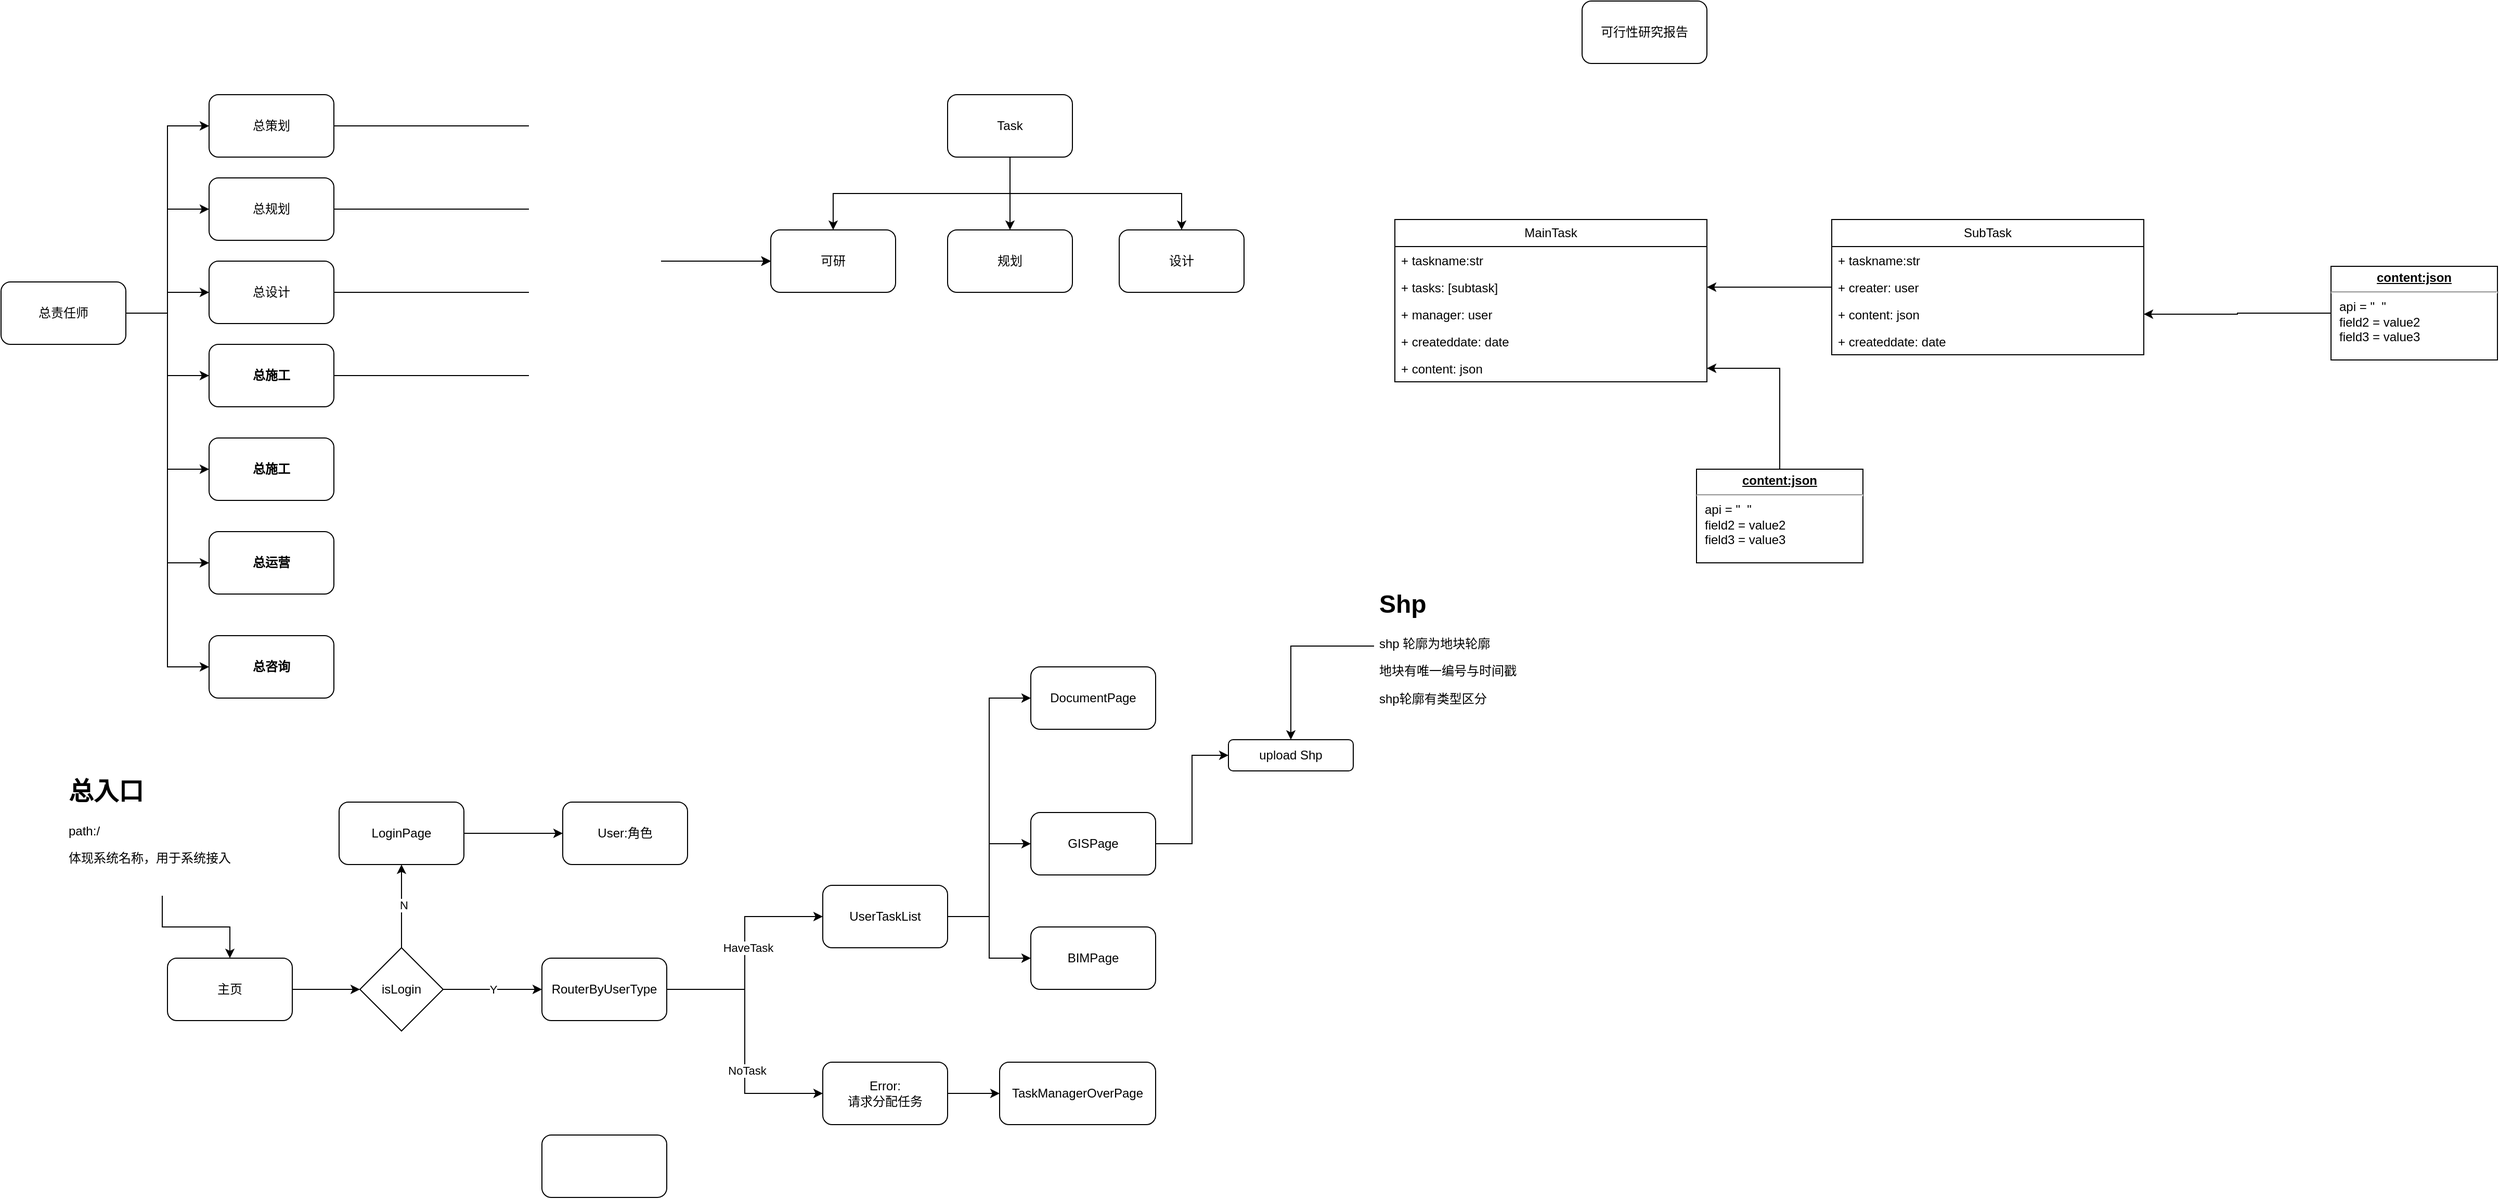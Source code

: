 <mxfile version="21.2.9" type="github">
  <diagram name="Page-1" id="kg5Vm6Oi2As0jij2HQP2">
    <mxGraphModel dx="825" dy="1592" grid="1" gridSize="10" guides="1" tooltips="1" connect="1" arrows="1" fold="1" page="1" pageScale="1" pageWidth="850" pageHeight="1100" math="0" shadow="0">
      <root>
        <mxCell id="0" />
        <mxCell id="1" parent="0" />
        <mxCell id="bjH7fD4pgpkKv8-tsCGC-4" style="edgeStyle=orthogonalEdgeStyle;rounded=0;orthogonalLoop=1;jettySize=auto;html=1;entryX=0;entryY=0.5;entryDx=0;entryDy=0;" parent="1" source="bjH7fD4pgpkKv8-tsCGC-1" target="bjH7fD4pgpkKv8-tsCGC-2" edge="1">
          <mxGeometry relative="1" as="geometry" />
        </mxCell>
        <mxCell id="bjH7fD4pgpkKv8-tsCGC-6" style="edgeStyle=orthogonalEdgeStyle;rounded=0;orthogonalLoop=1;jettySize=auto;html=1;" parent="1" source="bjH7fD4pgpkKv8-tsCGC-1" target="bjH7fD4pgpkKv8-tsCGC-5" edge="1">
          <mxGeometry relative="1" as="geometry" />
        </mxCell>
        <mxCell id="bjH7fD4pgpkKv8-tsCGC-8" style="edgeStyle=orthogonalEdgeStyle;rounded=0;orthogonalLoop=1;jettySize=auto;html=1;entryX=0;entryY=0.5;entryDx=0;entryDy=0;" parent="1" source="bjH7fD4pgpkKv8-tsCGC-1" target="bjH7fD4pgpkKv8-tsCGC-7" edge="1">
          <mxGeometry relative="1" as="geometry" />
        </mxCell>
        <mxCell id="bjH7fD4pgpkKv8-tsCGC-10" style="edgeStyle=orthogonalEdgeStyle;rounded=0;orthogonalLoop=1;jettySize=auto;html=1;entryX=0;entryY=0.5;entryDx=0;entryDy=0;" parent="1" source="bjH7fD4pgpkKv8-tsCGC-1" target="bjH7fD4pgpkKv8-tsCGC-9" edge="1">
          <mxGeometry relative="1" as="geometry" />
        </mxCell>
        <mxCell id="bjH7fD4pgpkKv8-tsCGC-12" style="edgeStyle=orthogonalEdgeStyle;rounded=0;orthogonalLoop=1;jettySize=auto;html=1;entryX=0;entryY=0.5;entryDx=0;entryDy=0;" parent="1" source="bjH7fD4pgpkKv8-tsCGC-1" target="bjH7fD4pgpkKv8-tsCGC-11" edge="1">
          <mxGeometry relative="1" as="geometry" />
        </mxCell>
        <mxCell id="bjH7fD4pgpkKv8-tsCGC-14" style="edgeStyle=orthogonalEdgeStyle;rounded=0;orthogonalLoop=1;jettySize=auto;html=1;entryX=0;entryY=0.5;entryDx=0;entryDy=0;" parent="1" source="bjH7fD4pgpkKv8-tsCGC-1" target="bjH7fD4pgpkKv8-tsCGC-13" edge="1">
          <mxGeometry relative="1" as="geometry" />
        </mxCell>
        <mxCell id="bjH7fD4pgpkKv8-tsCGC-16" style="edgeStyle=orthogonalEdgeStyle;rounded=0;orthogonalLoop=1;jettySize=auto;html=1;entryX=0;entryY=0.5;entryDx=0;entryDy=0;" parent="1" source="bjH7fD4pgpkKv8-tsCGC-1" target="bjH7fD4pgpkKv8-tsCGC-15" edge="1">
          <mxGeometry relative="1" as="geometry" />
        </mxCell>
        <mxCell id="bjH7fD4pgpkKv8-tsCGC-1" value="总责任师" style="rounded=1;whiteSpace=wrap;html=1;" parent="1" vertex="1">
          <mxGeometry x="80" y="220" width="120" height="60" as="geometry" />
        </mxCell>
        <mxCell id="bjH7fD4pgpkKv8-tsCGC-25" style="edgeStyle=orthogonalEdgeStyle;rounded=0;orthogonalLoop=1;jettySize=auto;html=1;" parent="1" source="bjH7fD4pgpkKv8-tsCGC-2" target="bjH7fD4pgpkKv8-tsCGC-20" edge="1">
          <mxGeometry relative="1" as="geometry" />
        </mxCell>
        <mxCell id="bjH7fD4pgpkKv8-tsCGC-2" value="总规划" style="rounded=1;whiteSpace=wrap;html=1;" parent="1" vertex="1">
          <mxGeometry x="280" y="120" width="120" height="60" as="geometry" />
        </mxCell>
        <mxCell id="bjH7fD4pgpkKv8-tsCGC-26" style="edgeStyle=orthogonalEdgeStyle;rounded=0;orthogonalLoop=1;jettySize=auto;html=1;entryX=0;entryY=0.5;entryDx=0;entryDy=0;" parent="1" source="bjH7fD4pgpkKv8-tsCGC-5" target="bjH7fD4pgpkKv8-tsCGC-20" edge="1">
          <mxGeometry relative="1" as="geometry" />
        </mxCell>
        <mxCell id="bjH7fD4pgpkKv8-tsCGC-5" value="总设计" style="rounded=1;whiteSpace=wrap;html=1;" parent="1" vertex="1">
          <mxGeometry x="280" y="200" width="120" height="60" as="geometry" />
        </mxCell>
        <mxCell id="bjH7fD4pgpkKv8-tsCGC-27" style="edgeStyle=orthogonalEdgeStyle;rounded=0;orthogonalLoop=1;jettySize=auto;html=1;entryX=0;entryY=0.5;entryDx=0;entryDy=0;" parent="1" source="bjH7fD4pgpkKv8-tsCGC-7" target="bjH7fD4pgpkKv8-tsCGC-20" edge="1">
          <mxGeometry relative="1" as="geometry" />
        </mxCell>
        <mxCell id="bjH7fD4pgpkKv8-tsCGC-7" value="总施工" style="rounded=1;whiteSpace=wrap;html=1;fontStyle=1" parent="1" vertex="1">
          <mxGeometry x="280" y="280" width="120" height="60" as="geometry" />
        </mxCell>
        <mxCell id="bjH7fD4pgpkKv8-tsCGC-9" value="总施工" style="rounded=1;whiteSpace=wrap;html=1;fontStyle=1" parent="1" vertex="1">
          <mxGeometry x="280" y="370" width="120" height="60" as="geometry" />
        </mxCell>
        <mxCell id="bjH7fD4pgpkKv8-tsCGC-24" style="edgeStyle=orthogonalEdgeStyle;rounded=0;orthogonalLoop=1;jettySize=auto;html=1;entryX=0;entryY=0.5;entryDx=0;entryDy=0;" parent="1" source="bjH7fD4pgpkKv8-tsCGC-11" target="bjH7fD4pgpkKv8-tsCGC-20" edge="1">
          <mxGeometry relative="1" as="geometry" />
        </mxCell>
        <mxCell id="bjH7fD4pgpkKv8-tsCGC-11" value="总策划" style="rounded=1;whiteSpace=wrap;html=1;" parent="1" vertex="1">
          <mxGeometry x="280" y="40" width="120" height="60" as="geometry" />
        </mxCell>
        <mxCell id="bjH7fD4pgpkKv8-tsCGC-13" value="总运营" style="rounded=1;whiteSpace=wrap;html=1;fontStyle=1" parent="1" vertex="1">
          <mxGeometry x="280" y="460" width="120" height="60" as="geometry" />
        </mxCell>
        <mxCell id="bjH7fD4pgpkKv8-tsCGC-15" value="总咨询" style="rounded=1;whiteSpace=wrap;html=1;fontStyle=1" parent="1" vertex="1">
          <mxGeometry x="280" y="560" width="120" height="60" as="geometry" />
        </mxCell>
        <mxCell id="bjH7fD4pgpkKv8-tsCGC-21" style="edgeStyle=orthogonalEdgeStyle;rounded=0;orthogonalLoop=1;jettySize=auto;html=1;exitX=0.5;exitY=1;exitDx=0;exitDy=0;" parent="1" source="bjH7fD4pgpkKv8-tsCGC-19" target="bjH7fD4pgpkKv8-tsCGC-20" edge="1">
          <mxGeometry relative="1" as="geometry" />
        </mxCell>
        <mxCell id="bjH7fD4pgpkKv8-tsCGC-23" style="edgeStyle=orthogonalEdgeStyle;rounded=0;orthogonalLoop=1;jettySize=auto;html=1;exitX=0.5;exitY=1;exitDx=0;exitDy=0;" parent="1" source="bjH7fD4pgpkKv8-tsCGC-19" target="bjH7fD4pgpkKv8-tsCGC-22" edge="1">
          <mxGeometry relative="1" as="geometry" />
        </mxCell>
        <mxCell id="bjH7fD4pgpkKv8-tsCGC-29" style="edgeStyle=orthogonalEdgeStyle;rounded=0;orthogonalLoop=1;jettySize=auto;html=1;" parent="1" source="bjH7fD4pgpkKv8-tsCGC-19" target="bjH7fD4pgpkKv8-tsCGC-28" edge="1">
          <mxGeometry relative="1" as="geometry" />
        </mxCell>
        <mxCell id="bjH7fD4pgpkKv8-tsCGC-19" value="&lt;div&gt;Task&lt;/div&gt;" style="rounded=1;whiteSpace=wrap;html=1;" parent="1" vertex="1">
          <mxGeometry x="990" y="40" width="120" height="60" as="geometry" />
        </mxCell>
        <mxCell id="bjH7fD4pgpkKv8-tsCGC-20" value="可研" style="rounded=1;whiteSpace=wrap;html=1;" parent="1" vertex="1">
          <mxGeometry x="820" y="170" width="120" height="60" as="geometry" />
        </mxCell>
        <mxCell id="bjH7fD4pgpkKv8-tsCGC-22" value="设计" style="rounded=1;whiteSpace=wrap;html=1;" parent="1" vertex="1">
          <mxGeometry x="1155" y="170" width="120" height="60" as="geometry" />
        </mxCell>
        <mxCell id="bjH7fD4pgpkKv8-tsCGC-28" value="规划" style="rounded=1;whiteSpace=wrap;html=1;" parent="1" vertex="1">
          <mxGeometry x="990" y="170" width="120" height="60" as="geometry" />
        </mxCell>
        <mxCell id="bjH7fD4pgpkKv8-tsCGC-30" value="MainTask" style="swimlane;fontStyle=0;childLayout=stackLayout;horizontal=1;startSize=26;fillColor=none;horizontalStack=0;resizeParent=1;resizeParentMax=0;resizeLast=0;collapsible=1;marginBottom=0;whiteSpace=wrap;html=1;" parent="1" vertex="1">
          <mxGeometry x="1420" y="160" width="300" height="156" as="geometry" />
        </mxCell>
        <mxCell id="bjH7fD4pgpkKv8-tsCGC-31" value="+ taskname:str " style="text;strokeColor=none;fillColor=none;align=left;verticalAlign=top;spacingLeft=4;spacingRight=4;overflow=hidden;rotatable=0;points=[[0,0.5],[1,0.5]];portConstraint=eastwest;whiteSpace=wrap;html=1;" parent="bjH7fD4pgpkKv8-tsCGC-30" vertex="1">
          <mxGeometry y="26" width="300" height="26" as="geometry" />
        </mxCell>
        <mxCell id="bjH7fD4pgpkKv8-tsCGC-32" value="+ tasks: [subtask]" style="text;strokeColor=none;fillColor=none;align=left;verticalAlign=top;spacingLeft=4;spacingRight=4;overflow=hidden;rotatable=0;points=[[0,0.5],[1,0.5]];portConstraint=eastwest;whiteSpace=wrap;html=1;" parent="bjH7fD4pgpkKv8-tsCGC-30" vertex="1">
          <mxGeometry y="52" width="300" height="26" as="geometry" />
        </mxCell>
        <mxCell id="bjH7fD4pgpkKv8-tsCGC-33" value="+ manager: user" style="text;strokeColor=none;fillColor=none;align=left;verticalAlign=top;spacingLeft=4;spacingRight=4;overflow=hidden;rotatable=0;points=[[0,0.5],[1,0.5]];portConstraint=eastwest;whiteSpace=wrap;html=1;" parent="bjH7fD4pgpkKv8-tsCGC-30" vertex="1">
          <mxGeometry y="78" width="300" height="26" as="geometry" />
        </mxCell>
        <mxCell id="bjH7fD4pgpkKv8-tsCGC-34" value="+ createddate: date" style="text;strokeColor=none;fillColor=none;align=left;verticalAlign=top;spacingLeft=4;spacingRight=4;overflow=hidden;rotatable=0;points=[[0,0.5],[1,0.5]];portConstraint=eastwest;whiteSpace=wrap;html=1;" parent="bjH7fD4pgpkKv8-tsCGC-30" vertex="1">
          <mxGeometry y="104" width="300" height="26" as="geometry" />
        </mxCell>
        <mxCell id="P-U0Wpn6DT08h_m5SRkQ-1" value="+ content: json" style="text;strokeColor=none;fillColor=none;align=left;verticalAlign=top;spacingLeft=4;spacingRight=4;overflow=hidden;rotatable=0;points=[[0,0.5],[1,0.5]];portConstraint=eastwest;whiteSpace=wrap;html=1;" parent="bjH7fD4pgpkKv8-tsCGC-30" vertex="1">
          <mxGeometry y="130" width="300" height="26" as="geometry" />
        </mxCell>
        <mxCell id="bjH7fD4pgpkKv8-tsCGC-51" style="edgeStyle=orthogonalEdgeStyle;rounded=0;orthogonalLoop=1;jettySize=auto;html=1;entryX=1;entryY=0.5;entryDx=0;entryDy=0;" parent="1" source="bjH7fD4pgpkKv8-tsCGC-35" target="bjH7fD4pgpkKv8-tsCGC-32" edge="1">
          <mxGeometry relative="1" as="geometry">
            <mxPoint x="1750" y="180" as="targetPoint" />
          </mxGeometry>
        </mxCell>
        <mxCell id="bjH7fD4pgpkKv8-tsCGC-35" value="SubTask" style="swimlane;fontStyle=0;childLayout=stackLayout;horizontal=1;startSize=26;fillColor=none;horizontalStack=0;resizeParent=1;resizeParentMax=0;resizeLast=0;collapsible=1;marginBottom=0;whiteSpace=wrap;html=1;" parent="1" vertex="1">
          <mxGeometry x="1840" y="160" width="300" height="130" as="geometry" />
        </mxCell>
        <mxCell id="bjH7fD4pgpkKv8-tsCGC-36" value="+ taskname:str " style="text;strokeColor=none;fillColor=none;align=left;verticalAlign=top;spacingLeft=4;spacingRight=4;overflow=hidden;rotatable=0;points=[[0,0.5],[1,0.5]];portConstraint=eastwest;whiteSpace=wrap;html=1;" parent="bjH7fD4pgpkKv8-tsCGC-35" vertex="1">
          <mxGeometry y="26" width="300" height="26" as="geometry" />
        </mxCell>
        <mxCell id="bjH7fD4pgpkKv8-tsCGC-37" value="+ creater: user" style="text;strokeColor=none;fillColor=none;align=left;verticalAlign=top;spacingLeft=4;spacingRight=4;overflow=hidden;rotatable=0;points=[[0,0.5],[1,0.5]];portConstraint=eastwest;whiteSpace=wrap;html=1;" parent="bjH7fD4pgpkKv8-tsCGC-35" vertex="1">
          <mxGeometry y="52" width="300" height="26" as="geometry" />
        </mxCell>
        <mxCell id="bjH7fD4pgpkKv8-tsCGC-38" value="+ content: json" style="text;strokeColor=none;fillColor=none;align=left;verticalAlign=top;spacingLeft=4;spacingRight=4;overflow=hidden;rotatable=0;points=[[0,0.5],[1,0.5]];portConstraint=eastwest;whiteSpace=wrap;html=1;" parent="bjH7fD4pgpkKv8-tsCGC-35" vertex="1">
          <mxGeometry y="78" width="300" height="26" as="geometry" />
        </mxCell>
        <mxCell id="bjH7fD4pgpkKv8-tsCGC-39" value="+ createddate: date" style="text;strokeColor=none;fillColor=none;align=left;verticalAlign=top;spacingLeft=4;spacingRight=4;overflow=hidden;rotatable=0;points=[[0,0.5],[1,0.5]];portConstraint=eastwest;whiteSpace=wrap;html=1;" parent="bjH7fD4pgpkKv8-tsCGC-35" vertex="1">
          <mxGeometry y="104" width="300" height="26" as="geometry" />
        </mxCell>
        <mxCell id="bjH7fD4pgpkKv8-tsCGC-50" style="edgeStyle=orthogonalEdgeStyle;rounded=0;orthogonalLoop=1;jettySize=auto;html=1;" parent="1" source="bjH7fD4pgpkKv8-tsCGC-48" target="bjH7fD4pgpkKv8-tsCGC-38" edge="1">
          <mxGeometry relative="1" as="geometry" />
        </mxCell>
        <mxCell id="bjH7fD4pgpkKv8-tsCGC-48" value="&lt;p style=&quot;margin:0px;margin-top:4px;text-align:center;text-decoration:underline;&quot;&gt;&lt;b&gt;content:json&lt;/b&gt;&lt;/p&gt;&lt;hr&gt;&lt;p style=&quot;margin:0px;margin-left:8px;&quot;&gt;api = &quot;&amp;nbsp; &quot;&lt;br&gt;field2 = value2&lt;br&gt;field3 = value3&lt;/p&gt;" style="verticalAlign=top;align=left;overflow=fill;fontSize=12;fontFamily=Helvetica;html=1;whiteSpace=wrap;" parent="1" vertex="1">
          <mxGeometry x="2320" y="205" width="160" height="90" as="geometry" />
        </mxCell>
        <mxCell id="P-U0Wpn6DT08h_m5SRkQ-3" style="edgeStyle=orthogonalEdgeStyle;rounded=0;orthogonalLoop=1;jettySize=auto;html=1;" parent="1" source="P-U0Wpn6DT08h_m5SRkQ-2" target="P-U0Wpn6DT08h_m5SRkQ-1" edge="1">
          <mxGeometry relative="1" as="geometry" />
        </mxCell>
        <mxCell id="P-U0Wpn6DT08h_m5SRkQ-2" value="&lt;p style=&quot;margin:0px;margin-top:4px;text-align:center;text-decoration:underline;&quot;&gt;&lt;b&gt;content:json&lt;/b&gt;&lt;/p&gt;&lt;hr&gt;&lt;p style=&quot;margin:0px;margin-left:8px;&quot;&gt;api = &quot;&amp;nbsp; &quot;&lt;br&gt;field2 = value2&lt;br&gt;field3 = value3&lt;/p&gt;" style="verticalAlign=top;align=left;overflow=fill;fontSize=12;fontFamily=Helvetica;html=1;whiteSpace=wrap;" parent="1" vertex="1">
          <mxGeometry x="1710" y="400" width="160" height="90" as="geometry" />
        </mxCell>
        <mxCell id="P-U0Wpn6DT08h_m5SRkQ-4" value="可行性研究报告" style="rounded=1;whiteSpace=wrap;html=1;" parent="1" vertex="1">
          <mxGeometry x="1600" y="-50" width="120" height="60" as="geometry" />
        </mxCell>
        <mxCell id="kQl6Yx525VU06WIrC9I_-7" style="edgeStyle=orthogonalEdgeStyle;rounded=0;orthogonalLoop=1;jettySize=auto;html=1;entryX=0;entryY=0.5;entryDx=0;entryDy=0;" parent="1" source="kQl6Yx525VU06WIrC9I_-1" target="kQl6Yx525VU06WIrC9I_-6" edge="1">
          <mxGeometry relative="1" as="geometry" />
        </mxCell>
        <mxCell id="kQl6Yx525VU06WIrC9I_-1" value="主页" style="rounded=1;whiteSpace=wrap;html=1;" parent="1" vertex="1">
          <mxGeometry x="240" y="870" width="120" height="60" as="geometry" />
        </mxCell>
        <mxCell id="kQl6Yx525VU06WIrC9I_-3" style="edgeStyle=orthogonalEdgeStyle;rounded=0;orthogonalLoop=1;jettySize=auto;html=1;entryX=0.5;entryY=0;entryDx=0;entryDy=0;" parent="1" source="kQl6Yx525VU06WIrC9I_-2" target="kQl6Yx525VU06WIrC9I_-1" edge="1">
          <mxGeometry relative="1" as="geometry" />
        </mxCell>
        <mxCell id="kQl6Yx525VU06WIrC9I_-2" value="&lt;h1&gt;总入口&lt;br&gt;&lt;/h1&gt;&lt;p&gt;path:/&lt;/p&gt;&lt;p&gt;体现系统名称，用于系统接入&lt;br&gt;&lt;/p&gt;" style="text;html=1;strokeColor=none;fillColor=none;spacing=5;spacingTop=-20;whiteSpace=wrap;overflow=hidden;rounded=0;" parent="1" vertex="1">
          <mxGeometry x="140" y="690" width="190" height="120" as="geometry" />
        </mxCell>
        <mxCell id="kQl6Yx525VU06WIrC9I_-9" value="Y" style="edgeStyle=orthogonalEdgeStyle;rounded=0;orthogonalLoop=1;jettySize=auto;html=1;" parent="1" source="kQl6Yx525VU06WIrC9I_-6" target="kQl6Yx525VU06WIrC9I_-8" edge="1">
          <mxGeometry relative="1" as="geometry" />
        </mxCell>
        <mxCell id="kQl6Yx525VU06WIrC9I_-11" style="edgeStyle=orthogonalEdgeStyle;rounded=0;orthogonalLoop=1;jettySize=auto;html=1;entryX=0.5;entryY=1;entryDx=0;entryDy=0;" parent="1" source="kQl6Yx525VU06WIrC9I_-6" target="kQl6Yx525VU06WIrC9I_-10" edge="1">
          <mxGeometry relative="1" as="geometry" />
        </mxCell>
        <mxCell id="kQl6Yx525VU06WIrC9I_-12" value="&lt;div&gt;N&lt;/div&gt;" style="edgeLabel;html=1;align=center;verticalAlign=middle;resizable=0;points=[];" parent="kQl6Yx525VU06WIrC9I_-11" vertex="1" connectable="0">
          <mxGeometry x="0.033" y="-2" relative="1" as="geometry">
            <mxPoint as="offset" />
          </mxGeometry>
        </mxCell>
        <mxCell id="kQl6Yx525VU06WIrC9I_-6" value="isLogin" style="rhombus;whiteSpace=wrap;html=1;" parent="1" vertex="1">
          <mxGeometry x="425" y="860" width="80" height="80" as="geometry" />
        </mxCell>
        <mxCell id="kQl6Yx525VU06WIrC9I_-14" style="edgeStyle=orthogonalEdgeStyle;rounded=0;orthogonalLoop=1;jettySize=auto;html=1;entryX=0;entryY=0.5;entryDx=0;entryDy=0;" parent="1" source="kQl6Yx525VU06WIrC9I_-8" target="kQl6Yx525VU06WIrC9I_-13" edge="1">
          <mxGeometry relative="1" as="geometry" />
        </mxCell>
        <mxCell id="kQl6Yx525VU06WIrC9I_-24" value="&lt;div&gt;HaveTask&lt;/div&gt;" style="edgeLabel;html=1;align=center;verticalAlign=middle;resizable=0;points=[];" parent="kQl6Yx525VU06WIrC9I_-14" vertex="1" connectable="0">
          <mxGeometry x="0.262" y="-3" relative="1" as="geometry">
            <mxPoint y="24" as="offset" />
          </mxGeometry>
        </mxCell>
        <mxCell id="kQl6Yx525VU06WIrC9I_-16" style="edgeStyle=orthogonalEdgeStyle;rounded=0;orthogonalLoop=1;jettySize=auto;html=1;entryX=0;entryY=0.5;entryDx=0;entryDy=0;" parent="1" source="kQl6Yx525VU06WIrC9I_-8" target="kQl6Yx525VU06WIrC9I_-15" edge="1">
          <mxGeometry relative="1" as="geometry" />
        </mxCell>
        <mxCell id="kQl6Yx525VU06WIrC9I_-17" value="NoTask" style="edgeLabel;html=1;align=center;verticalAlign=middle;resizable=0;points=[];" parent="kQl6Yx525VU06WIrC9I_-16" vertex="1" connectable="0">
          <mxGeometry x="0.219" y="2" relative="1" as="geometry">
            <mxPoint as="offset" />
          </mxGeometry>
        </mxCell>
        <mxCell id="kQl6Yx525VU06WIrC9I_-8" value="RouterByUserType" style="rounded=1;whiteSpace=wrap;html=1;" parent="1" vertex="1">
          <mxGeometry x="600" y="870" width="120" height="60" as="geometry" />
        </mxCell>
        <mxCell id="kQl6Yx525VU06WIrC9I_-20" style="edgeStyle=orthogonalEdgeStyle;rounded=0;orthogonalLoop=1;jettySize=auto;html=1;entryX=0;entryY=0.5;entryDx=0;entryDy=0;" parent="1" source="kQl6Yx525VU06WIrC9I_-10" target="kQl6Yx525VU06WIrC9I_-21" edge="1">
          <mxGeometry relative="1" as="geometry">
            <mxPoint x="600" y="750" as="targetPoint" />
          </mxGeometry>
        </mxCell>
        <mxCell id="kQl6Yx525VU06WIrC9I_-10" value="LoginPage" style="rounded=1;whiteSpace=wrap;html=1;" parent="1" vertex="1">
          <mxGeometry x="405" y="720" width="120" height="60" as="geometry" />
        </mxCell>
        <mxCell id="kQl6Yx525VU06WIrC9I_-26" style="edgeStyle=orthogonalEdgeStyle;rounded=0;orthogonalLoop=1;jettySize=auto;html=1;" parent="1" source="kQl6Yx525VU06WIrC9I_-13" target="kQl6Yx525VU06WIrC9I_-25" edge="1">
          <mxGeometry relative="1" as="geometry" />
        </mxCell>
        <mxCell id="kQl6Yx525VU06WIrC9I_-28" style="edgeStyle=orthogonalEdgeStyle;rounded=0;orthogonalLoop=1;jettySize=auto;html=1;entryX=0;entryY=0.5;entryDx=0;entryDy=0;" parent="1" source="kQl6Yx525VU06WIrC9I_-13" target="kQl6Yx525VU06WIrC9I_-27" edge="1">
          <mxGeometry relative="1" as="geometry" />
        </mxCell>
        <mxCell id="kQl6Yx525VU06WIrC9I_-30" style="edgeStyle=orthogonalEdgeStyle;rounded=0;orthogonalLoop=1;jettySize=auto;html=1;entryX=0;entryY=0.5;entryDx=0;entryDy=0;" parent="1" source="kQl6Yx525VU06WIrC9I_-13" target="kQl6Yx525VU06WIrC9I_-29" edge="1">
          <mxGeometry relative="1" as="geometry" />
        </mxCell>
        <mxCell id="kQl6Yx525VU06WIrC9I_-13" value="UserTaskList" style="rounded=1;whiteSpace=wrap;html=1;" parent="1" vertex="1">
          <mxGeometry x="870" y="800" width="120" height="60" as="geometry" />
        </mxCell>
        <mxCell id="kQl6Yx525VU06WIrC9I_-23" style="edgeStyle=orthogonalEdgeStyle;rounded=0;orthogonalLoop=1;jettySize=auto;html=1;" parent="1" source="kQl6Yx525VU06WIrC9I_-15" target="kQl6Yx525VU06WIrC9I_-22" edge="1">
          <mxGeometry relative="1" as="geometry" />
        </mxCell>
        <mxCell id="kQl6Yx525VU06WIrC9I_-15" value="&lt;div&gt;Error:&lt;/div&gt;&lt;div&gt;请求分配任务&lt;br&gt;&lt;/div&gt;" style="rounded=1;whiteSpace=wrap;html=1;" parent="1" vertex="1">
          <mxGeometry x="870" y="970" width="120" height="60" as="geometry" />
        </mxCell>
        <mxCell id="kQl6Yx525VU06WIrC9I_-18" value="" style="rounded=1;whiteSpace=wrap;html=1;" parent="1" vertex="1">
          <mxGeometry x="600" y="1040" width="120" height="60" as="geometry" />
        </mxCell>
        <mxCell id="kQl6Yx525VU06WIrC9I_-21" value="User:角色" style="rounded=1;whiteSpace=wrap;html=1;" parent="1" vertex="1">
          <mxGeometry x="620" y="720" width="120" height="60" as="geometry" />
        </mxCell>
        <mxCell id="kQl6Yx525VU06WIrC9I_-22" value="TaskManagerOverPage" style="rounded=1;whiteSpace=wrap;html=1;" parent="1" vertex="1">
          <mxGeometry x="1040" y="970" width="150" height="60" as="geometry" />
        </mxCell>
        <mxCell id="kQl6Yx525VU06WIrC9I_-25" value="BIMPage" style="rounded=1;whiteSpace=wrap;html=1;" parent="1" vertex="1">
          <mxGeometry x="1070" y="840" width="120" height="60" as="geometry" />
        </mxCell>
        <mxCell id="-hdn9V74eqMFqrb6K3PR-2" style="edgeStyle=orthogonalEdgeStyle;rounded=0;orthogonalLoop=1;jettySize=auto;html=1;entryX=0;entryY=0.5;entryDx=0;entryDy=0;" edge="1" parent="1" source="kQl6Yx525VU06WIrC9I_-27" target="-hdn9V74eqMFqrb6K3PR-1">
          <mxGeometry relative="1" as="geometry" />
        </mxCell>
        <mxCell id="kQl6Yx525VU06WIrC9I_-27" value="GISPage" style="rounded=1;whiteSpace=wrap;html=1;" parent="1" vertex="1">
          <mxGeometry x="1070" y="730" width="120" height="60" as="geometry" />
        </mxCell>
        <mxCell id="kQl6Yx525VU06WIrC9I_-29" value="DocumentPage" style="rounded=1;whiteSpace=wrap;html=1;" parent="1" vertex="1">
          <mxGeometry x="1070" y="590" width="120" height="60" as="geometry" />
        </mxCell>
        <mxCell id="-hdn9V74eqMFqrb6K3PR-1" value="upload Shp" style="rounded=1;whiteSpace=wrap;html=1;" vertex="1" parent="1">
          <mxGeometry x="1260" y="660" width="120" height="30" as="geometry" />
        </mxCell>
        <mxCell id="-hdn9V74eqMFqrb6K3PR-4" style="edgeStyle=orthogonalEdgeStyle;rounded=0;orthogonalLoop=1;jettySize=auto;html=1;entryX=0.5;entryY=0;entryDx=0;entryDy=0;" edge="1" parent="1" source="-hdn9V74eqMFqrb6K3PR-3" target="-hdn9V74eqMFqrb6K3PR-1">
          <mxGeometry relative="1" as="geometry" />
        </mxCell>
        <mxCell id="-hdn9V74eqMFqrb6K3PR-3" value="&lt;h1&gt;Shp&lt;/h1&gt;&lt;p&gt;shp 轮廓为地块轮廓&lt;/p&gt;&lt;p&gt;地块有唯一编号与时间戳&lt;/p&gt;&lt;p&gt;shp轮廓有类型区分&lt;br&gt;&lt;/p&gt;" style="text;html=1;strokeColor=none;fillColor=none;spacing=5;spacingTop=-20;whiteSpace=wrap;overflow=hidden;rounded=0;" vertex="1" parent="1">
          <mxGeometry x="1400" y="510" width="190" height="120" as="geometry" />
        </mxCell>
      </root>
    </mxGraphModel>
  </diagram>
</mxfile>
